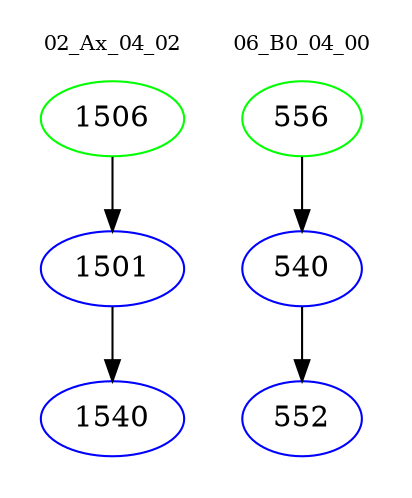digraph{
subgraph cluster_0 {
color = white
label = "02_Ax_04_02";
fontsize=10;
T0_1506 [label="1506", color="green"]
T0_1506 -> T0_1501 [color="black"]
T0_1501 [label="1501", color="blue"]
T0_1501 -> T0_1540 [color="black"]
T0_1540 [label="1540", color="blue"]
}
subgraph cluster_1 {
color = white
label = "06_B0_04_00";
fontsize=10;
T1_556 [label="556", color="green"]
T1_556 -> T1_540 [color="black"]
T1_540 [label="540", color="blue"]
T1_540 -> T1_552 [color="black"]
T1_552 [label="552", color="blue"]
}
}
